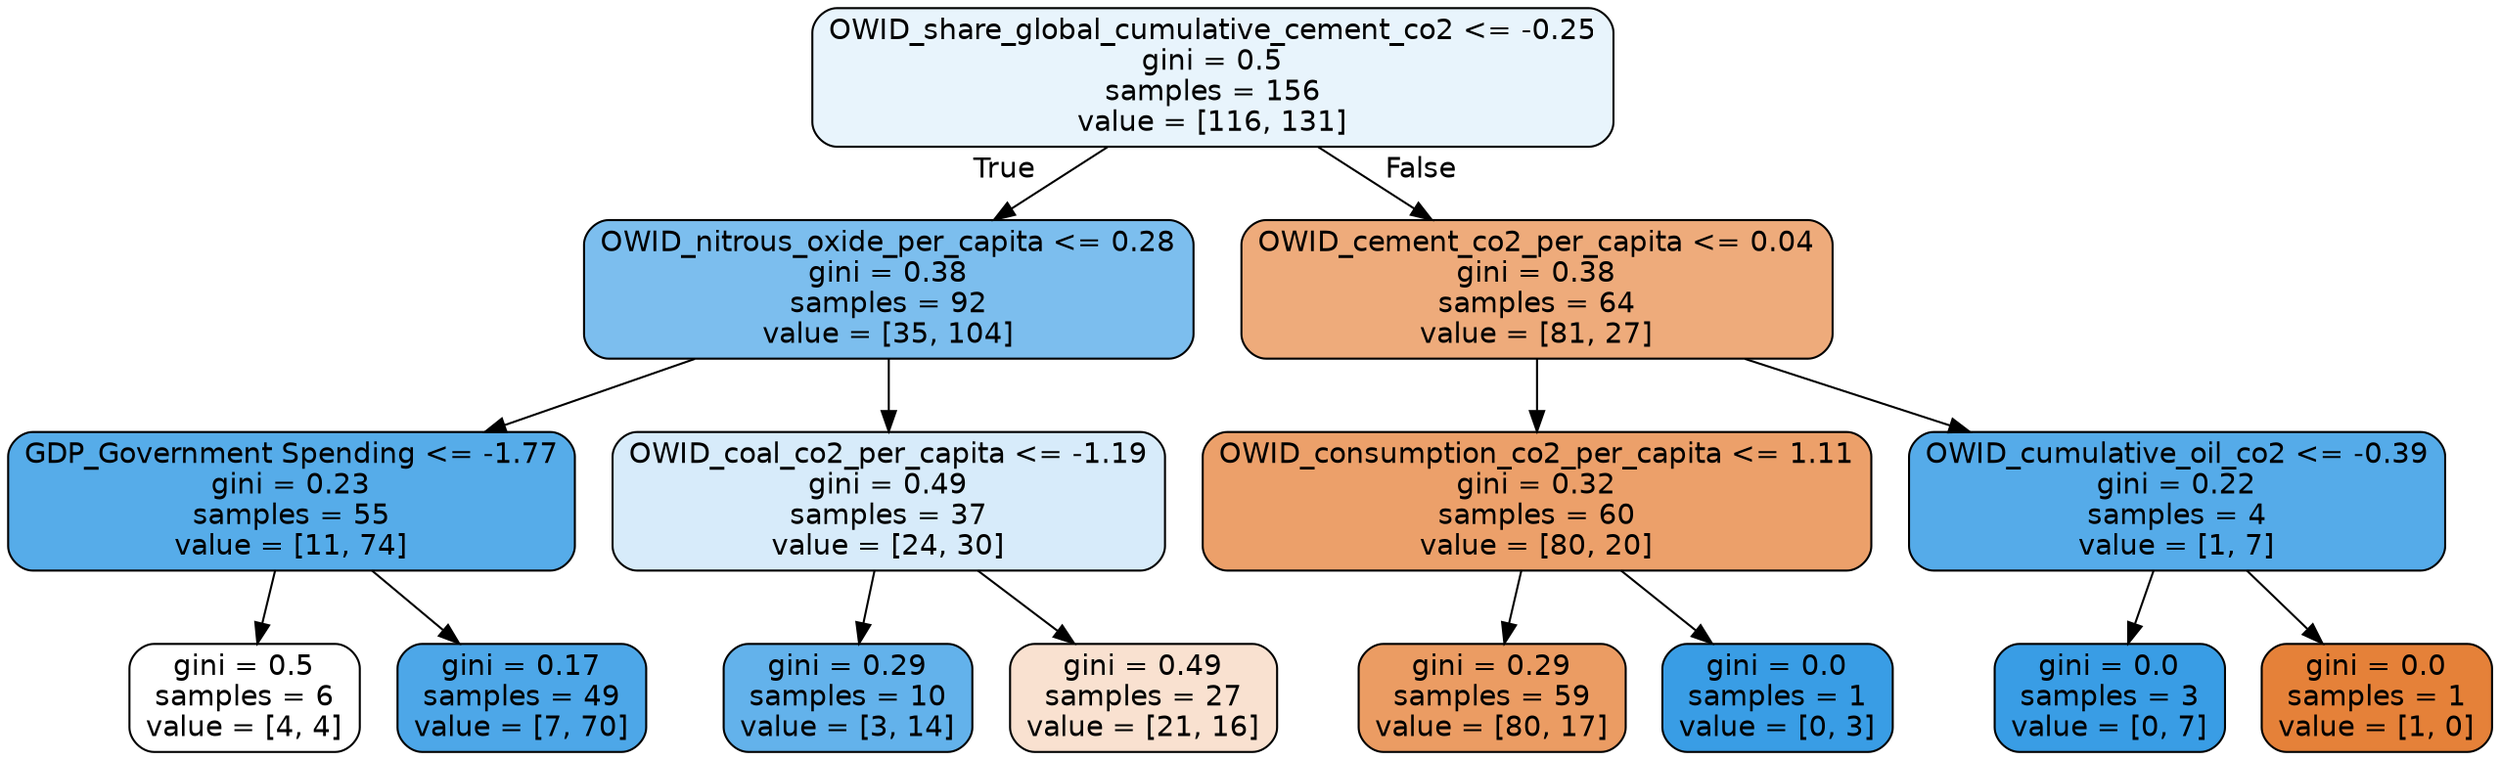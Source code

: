 digraph Tree {
node [shape=box, style="filled, rounded", color="black", fontname=helvetica] ;
edge [fontname=helvetica] ;
0 [label="OWID_share_global_cumulative_cement_co2 <= -0.25\ngini = 0.5\nsamples = 156\nvalue = [116, 131]", fillcolor="#e8f4fc"] ;
1 [label="OWID_nitrous_oxide_per_capita <= 0.28\ngini = 0.38\nsamples = 92\nvalue = [35, 104]", fillcolor="#7cbeee"] ;
0 -> 1 [labeldistance=2.5, labelangle=45, headlabel="True"] ;
2 [label="GDP_Government Spending <= -1.77\ngini = 0.23\nsamples = 55\nvalue = [11, 74]", fillcolor="#56ace9"] ;
1 -> 2 ;
3 [label="gini = 0.5\nsamples = 6\nvalue = [4, 4]", fillcolor="#ffffff"] ;
2 -> 3 ;
4 [label="gini = 0.17\nsamples = 49\nvalue = [7, 70]", fillcolor="#4da7e8"] ;
2 -> 4 ;
5 [label="OWID_coal_co2_per_capita <= -1.19\ngini = 0.49\nsamples = 37\nvalue = [24, 30]", fillcolor="#d7ebfa"] ;
1 -> 5 ;
6 [label="gini = 0.29\nsamples = 10\nvalue = [3, 14]", fillcolor="#63b2eb"] ;
5 -> 6 ;
7 [label="gini = 0.49\nsamples = 27\nvalue = [21, 16]", fillcolor="#f9e1d0"] ;
5 -> 7 ;
8 [label="OWID_cement_co2_per_capita <= 0.04\ngini = 0.38\nsamples = 64\nvalue = [81, 27]", fillcolor="#eeab7b"] ;
0 -> 8 [labeldistance=2.5, labelangle=-45, headlabel="False"] ;
9 [label="OWID_consumption_co2_per_capita <= 1.11\ngini = 0.32\nsamples = 60\nvalue = [80, 20]", fillcolor="#eca06a"] ;
8 -> 9 ;
10 [label="gini = 0.29\nsamples = 59\nvalue = [80, 17]", fillcolor="#eb9c63"] ;
9 -> 10 ;
11 [label="gini = 0.0\nsamples = 1\nvalue = [0, 3]", fillcolor="#399de5"] ;
9 -> 11 ;
12 [label="OWID_cumulative_oil_co2 <= -0.39\ngini = 0.22\nsamples = 4\nvalue = [1, 7]", fillcolor="#55abe9"] ;
8 -> 12 ;
13 [label="gini = 0.0\nsamples = 3\nvalue = [0, 7]", fillcolor="#399de5"] ;
12 -> 13 ;
14 [label="gini = 0.0\nsamples = 1\nvalue = [1, 0]", fillcolor="#e58139"] ;
12 -> 14 ;
}